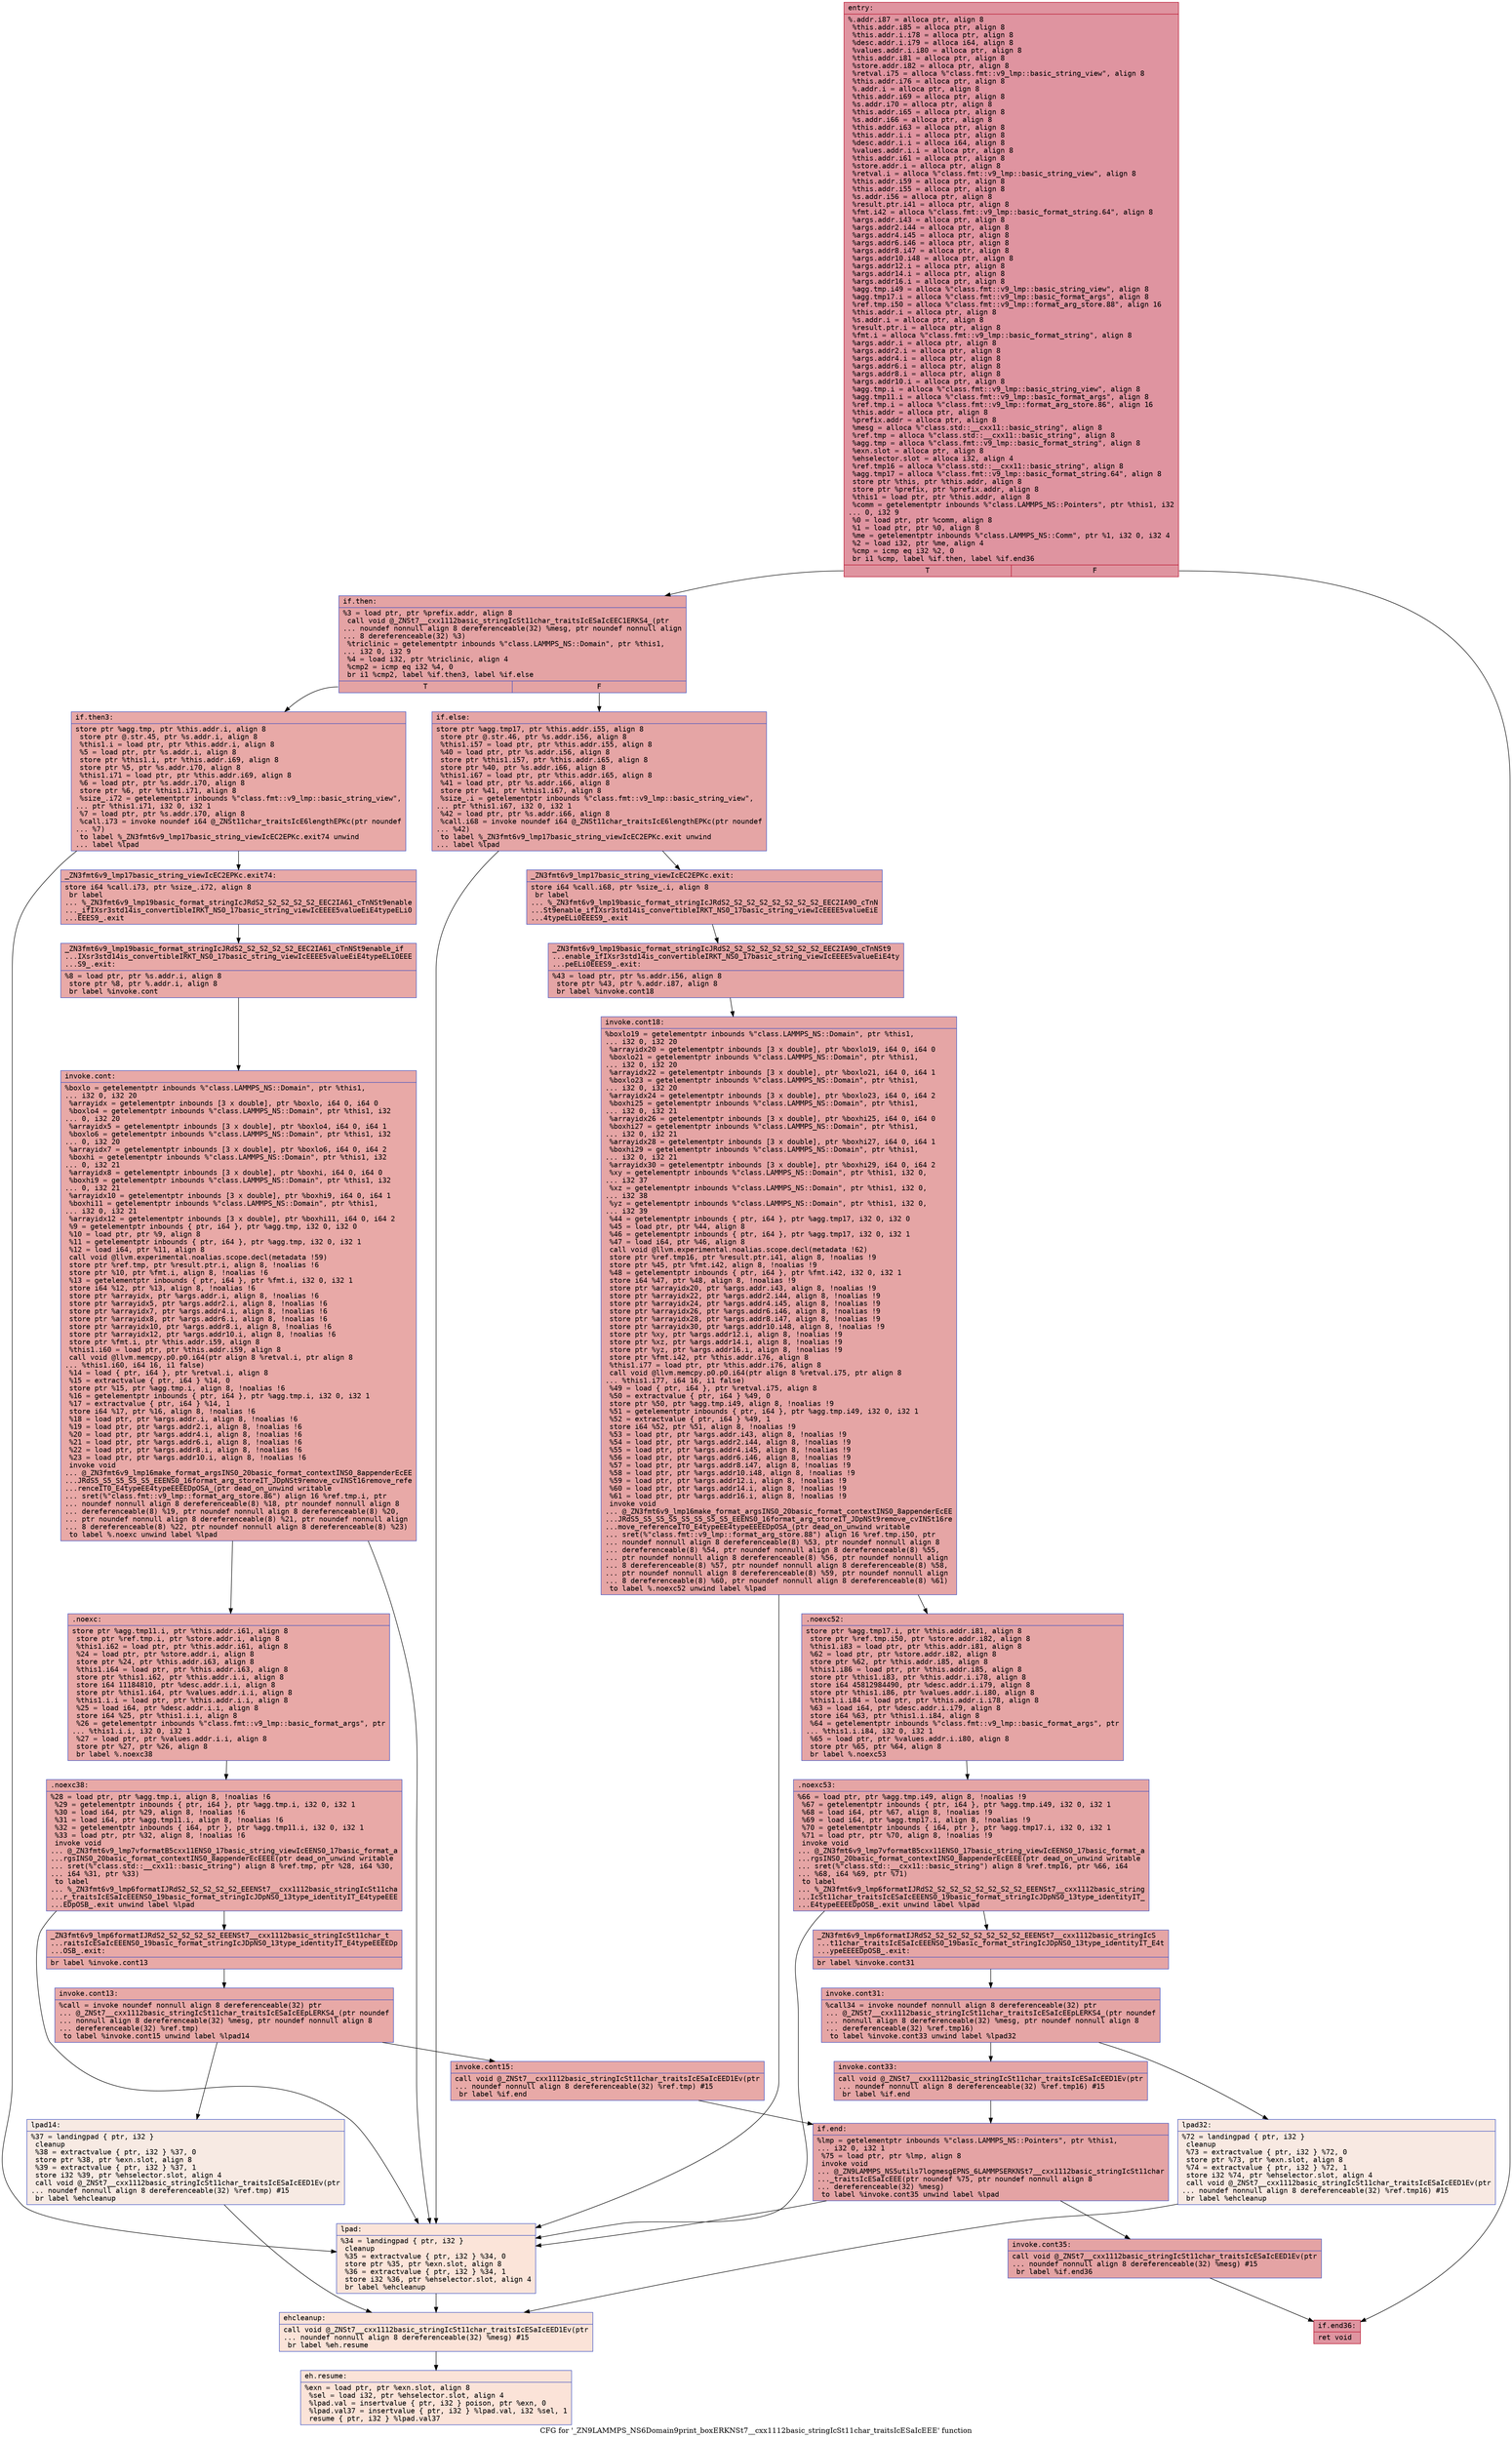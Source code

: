 digraph "CFG for '_ZN9LAMMPS_NS6Domain9print_boxERKNSt7__cxx1112basic_stringIcSt11char_traitsIcESaIcEEE' function" {
	label="CFG for '_ZN9LAMMPS_NS6Domain9print_boxERKNSt7__cxx1112basic_stringIcSt11char_traitsIcESaIcEEE' function";

	Node0x561837e251b0 [shape=record,color="#b70d28ff", style=filled, fillcolor="#b70d2870" fontname="Courier",label="{entry:\l|  %.addr.i87 = alloca ptr, align 8\l  %this.addr.i85 = alloca ptr, align 8\l  %this.addr.i.i78 = alloca ptr, align 8\l  %desc.addr.i.i79 = alloca i64, align 8\l  %values.addr.i.i80 = alloca ptr, align 8\l  %this.addr.i81 = alloca ptr, align 8\l  %store.addr.i82 = alloca ptr, align 8\l  %retval.i75 = alloca %\"class.fmt::v9_lmp::basic_string_view\", align 8\l  %this.addr.i76 = alloca ptr, align 8\l  %.addr.i = alloca ptr, align 8\l  %this.addr.i69 = alloca ptr, align 8\l  %s.addr.i70 = alloca ptr, align 8\l  %this.addr.i65 = alloca ptr, align 8\l  %s.addr.i66 = alloca ptr, align 8\l  %this.addr.i63 = alloca ptr, align 8\l  %this.addr.i.i = alloca ptr, align 8\l  %desc.addr.i.i = alloca i64, align 8\l  %values.addr.i.i = alloca ptr, align 8\l  %this.addr.i61 = alloca ptr, align 8\l  %store.addr.i = alloca ptr, align 8\l  %retval.i = alloca %\"class.fmt::v9_lmp::basic_string_view\", align 8\l  %this.addr.i59 = alloca ptr, align 8\l  %this.addr.i55 = alloca ptr, align 8\l  %s.addr.i56 = alloca ptr, align 8\l  %result.ptr.i41 = alloca ptr, align 8\l  %fmt.i42 = alloca %\"class.fmt::v9_lmp::basic_format_string.64\", align 8\l  %args.addr.i43 = alloca ptr, align 8\l  %args.addr2.i44 = alloca ptr, align 8\l  %args.addr4.i45 = alloca ptr, align 8\l  %args.addr6.i46 = alloca ptr, align 8\l  %args.addr8.i47 = alloca ptr, align 8\l  %args.addr10.i48 = alloca ptr, align 8\l  %args.addr12.i = alloca ptr, align 8\l  %args.addr14.i = alloca ptr, align 8\l  %args.addr16.i = alloca ptr, align 8\l  %agg.tmp.i49 = alloca %\"class.fmt::v9_lmp::basic_string_view\", align 8\l  %agg.tmp17.i = alloca %\"class.fmt::v9_lmp::basic_format_args\", align 8\l  %ref.tmp.i50 = alloca %\"class.fmt::v9_lmp::format_arg_store.88\", align 16\l  %this.addr.i = alloca ptr, align 8\l  %s.addr.i = alloca ptr, align 8\l  %result.ptr.i = alloca ptr, align 8\l  %fmt.i = alloca %\"class.fmt::v9_lmp::basic_format_string\", align 8\l  %args.addr.i = alloca ptr, align 8\l  %args.addr2.i = alloca ptr, align 8\l  %args.addr4.i = alloca ptr, align 8\l  %args.addr6.i = alloca ptr, align 8\l  %args.addr8.i = alloca ptr, align 8\l  %args.addr10.i = alloca ptr, align 8\l  %agg.tmp.i = alloca %\"class.fmt::v9_lmp::basic_string_view\", align 8\l  %agg.tmp11.i = alloca %\"class.fmt::v9_lmp::basic_format_args\", align 8\l  %ref.tmp.i = alloca %\"class.fmt::v9_lmp::format_arg_store.86\", align 16\l  %this.addr = alloca ptr, align 8\l  %prefix.addr = alloca ptr, align 8\l  %mesg = alloca %\"class.std::__cxx11::basic_string\", align 8\l  %ref.tmp = alloca %\"class.std::__cxx11::basic_string\", align 8\l  %agg.tmp = alloca %\"class.fmt::v9_lmp::basic_format_string\", align 8\l  %exn.slot = alloca ptr, align 8\l  %ehselector.slot = alloca i32, align 4\l  %ref.tmp16 = alloca %\"class.std::__cxx11::basic_string\", align 8\l  %agg.tmp17 = alloca %\"class.fmt::v9_lmp::basic_format_string.64\", align 8\l  store ptr %this, ptr %this.addr, align 8\l  store ptr %prefix, ptr %prefix.addr, align 8\l  %this1 = load ptr, ptr %this.addr, align 8\l  %comm = getelementptr inbounds %\"class.LAMMPS_NS::Pointers\", ptr %this1, i32\l... 0, i32 9\l  %0 = load ptr, ptr %comm, align 8\l  %1 = load ptr, ptr %0, align 8\l  %me = getelementptr inbounds %\"class.LAMMPS_NS::Comm\", ptr %1, i32 0, i32 4\l  %2 = load i32, ptr %me, align 4\l  %cmp = icmp eq i32 %2, 0\l  br i1 %cmp, label %if.then, label %if.end36\l|{<s0>T|<s1>F}}"];
	Node0x561837e251b0:s0 -> Node0x561837e28590[tooltip="entry -> if.then\nProbability 37.50%" ];
	Node0x561837e251b0:s1 -> Node0x561837e28600[tooltip="entry -> if.end36\nProbability 62.50%" ];
	Node0x561837e28590 [shape=record,color="#3d50c3ff", style=filled, fillcolor="#c32e3170" fontname="Courier",label="{if.then:\l|  %3 = load ptr, ptr %prefix.addr, align 8\l  call void @_ZNSt7__cxx1112basic_stringIcSt11char_traitsIcESaIcEEC1ERKS4_(ptr\l... noundef nonnull align 8 dereferenceable(32) %mesg, ptr noundef nonnull align\l... 8 dereferenceable(32) %3)\l  %triclinic = getelementptr inbounds %\"class.LAMMPS_NS::Domain\", ptr %this1,\l... i32 0, i32 9\l  %4 = load i32, ptr %triclinic, align 4\l  %cmp2 = icmp eq i32 %4, 0\l  br i1 %cmp2, label %if.then3, label %if.else\l|{<s0>T|<s1>F}}"];
	Node0x561837e28590:s0 -> Node0x561837e287b0[tooltip="if.then -> if.then3\nProbability 37.50%" ];
	Node0x561837e28590:s1 -> Node0x561837e28b50[tooltip="if.then -> if.else\nProbability 62.50%" ];
	Node0x561837e287b0 [shape=record,color="#3d50c3ff", style=filled, fillcolor="#ca3b3770" fontname="Courier",label="{if.then3:\l|  store ptr %agg.tmp, ptr %this.addr.i, align 8\l  store ptr @.str.45, ptr %s.addr.i, align 8\l  %this1.i = load ptr, ptr %this.addr.i, align 8\l  %5 = load ptr, ptr %s.addr.i, align 8\l  store ptr %this1.i, ptr %this.addr.i69, align 8\l  store ptr %5, ptr %s.addr.i70, align 8\l  %this1.i71 = load ptr, ptr %this.addr.i69, align 8\l  %6 = load ptr, ptr %s.addr.i70, align 8\l  store ptr %6, ptr %this1.i71, align 8\l  %size_.i72 = getelementptr inbounds %\"class.fmt::v9_lmp::basic_string_view\",\l... ptr %this1.i71, i32 0, i32 1\l  %7 = load ptr, ptr %s.addr.i70, align 8\l  %call.i73 = invoke noundef i64 @_ZNSt11char_traitsIcE6lengthEPKc(ptr noundef\l... %7)\l          to label %_ZN3fmt6v9_lmp17basic_string_viewIcEC2EPKc.exit74 unwind\l... label %lpad\l}"];
	Node0x561837e287b0 -> Node0x561837e293a0[tooltip="if.then3 -> _ZN3fmt6v9_lmp17basic_string_viewIcEC2EPKc.exit74\nProbability 100.00%" ];
	Node0x561837e287b0 -> Node0x561837e29480[tooltip="if.then3 -> lpad\nProbability 0.00%" ];
	Node0x561837e293a0 [shape=record,color="#3d50c3ff", style=filled, fillcolor="#ca3b3770" fontname="Courier",label="{_ZN3fmt6v9_lmp17basic_string_viewIcEC2EPKc.exit74:\l|  store i64 %call.i73, ptr %size_.i72, align 8\l  br label\l... %_ZN3fmt6v9_lmp19basic_format_stringIcJRdS2_S2_S2_S2_S2_EEC2IA61_cTnNSt9enable\l..._ifIXsr3std14is_convertibleIRKT_NS0_17basic_string_viewIcEEEE5valueEiE4typeELi0\l...EEES9_.exit\l}"];
	Node0x561837e293a0 -> Node0x561837e29720[tooltip="_ZN3fmt6v9_lmp17basic_string_viewIcEC2EPKc.exit74 -> _ZN3fmt6v9_lmp19basic_format_stringIcJRdS2_S2_S2_S2_S2_EEC2IA61_cTnNSt9enable_ifIXsr3std14is_convertibleIRKT_NS0_17basic_string_viewIcEEEE5valueEiE4typeELi0EEES9_.exit\nProbability 100.00%" ];
	Node0x561837e29720 [shape=record,color="#3d50c3ff", style=filled, fillcolor="#ca3b3770" fontname="Courier",label="{_ZN3fmt6v9_lmp19basic_format_stringIcJRdS2_S2_S2_S2_S2_EEC2IA61_cTnNSt9enable_if\l...IXsr3std14is_convertibleIRKT_NS0_17basic_string_viewIcEEEE5valueEiE4typeELi0EEE\l...S9_.exit:\l|  %8 = load ptr, ptr %s.addr.i, align 8\l  store ptr %8, ptr %.addr.i, align 8\l  br label %invoke.cont\l}"];
	Node0x561837e29720 -> Node0x561837e29ac0[tooltip="_ZN3fmt6v9_lmp19basic_format_stringIcJRdS2_S2_S2_S2_S2_EEC2IA61_cTnNSt9enable_ifIXsr3std14is_convertibleIRKT_NS0_17basic_string_viewIcEEEE5valueEiE4typeELi0EEES9_.exit -> invoke.cont\nProbability 100.00%" ];
	Node0x561837e29ac0 [shape=record,color="#3d50c3ff", style=filled, fillcolor="#ca3b3770" fontname="Courier",label="{invoke.cont:\l|  %boxlo = getelementptr inbounds %\"class.LAMMPS_NS::Domain\", ptr %this1,\l... i32 0, i32 20\l  %arrayidx = getelementptr inbounds [3 x double], ptr %boxlo, i64 0, i64 0\l  %boxlo4 = getelementptr inbounds %\"class.LAMMPS_NS::Domain\", ptr %this1, i32\l... 0, i32 20\l  %arrayidx5 = getelementptr inbounds [3 x double], ptr %boxlo4, i64 0, i64 1\l  %boxlo6 = getelementptr inbounds %\"class.LAMMPS_NS::Domain\", ptr %this1, i32\l... 0, i32 20\l  %arrayidx7 = getelementptr inbounds [3 x double], ptr %boxlo6, i64 0, i64 2\l  %boxhi = getelementptr inbounds %\"class.LAMMPS_NS::Domain\", ptr %this1, i32\l... 0, i32 21\l  %arrayidx8 = getelementptr inbounds [3 x double], ptr %boxhi, i64 0, i64 0\l  %boxhi9 = getelementptr inbounds %\"class.LAMMPS_NS::Domain\", ptr %this1, i32\l... 0, i32 21\l  %arrayidx10 = getelementptr inbounds [3 x double], ptr %boxhi9, i64 0, i64 1\l  %boxhi11 = getelementptr inbounds %\"class.LAMMPS_NS::Domain\", ptr %this1,\l... i32 0, i32 21\l  %arrayidx12 = getelementptr inbounds [3 x double], ptr %boxhi11, i64 0, i64 2\l  %9 = getelementptr inbounds \{ ptr, i64 \}, ptr %agg.tmp, i32 0, i32 0\l  %10 = load ptr, ptr %9, align 8\l  %11 = getelementptr inbounds \{ ptr, i64 \}, ptr %agg.tmp, i32 0, i32 1\l  %12 = load i64, ptr %11, align 8\l  call void @llvm.experimental.noalias.scope.decl(metadata !59)\l  store ptr %ref.tmp, ptr %result.ptr.i, align 8, !noalias !6\l  store ptr %10, ptr %fmt.i, align 8, !noalias !6\l  %13 = getelementptr inbounds \{ ptr, i64 \}, ptr %fmt.i, i32 0, i32 1\l  store i64 %12, ptr %13, align 8, !noalias !6\l  store ptr %arrayidx, ptr %args.addr.i, align 8, !noalias !6\l  store ptr %arrayidx5, ptr %args.addr2.i, align 8, !noalias !6\l  store ptr %arrayidx7, ptr %args.addr4.i, align 8, !noalias !6\l  store ptr %arrayidx8, ptr %args.addr6.i, align 8, !noalias !6\l  store ptr %arrayidx10, ptr %args.addr8.i, align 8, !noalias !6\l  store ptr %arrayidx12, ptr %args.addr10.i, align 8, !noalias !6\l  store ptr %fmt.i, ptr %this.addr.i59, align 8\l  %this1.i60 = load ptr, ptr %this.addr.i59, align 8\l  call void @llvm.memcpy.p0.p0.i64(ptr align 8 %retval.i, ptr align 8\l... %this1.i60, i64 16, i1 false)\l  %14 = load \{ ptr, i64 \}, ptr %retval.i, align 8\l  %15 = extractvalue \{ ptr, i64 \} %14, 0\l  store ptr %15, ptr %agg.tmp.i, align 8, !noalias !6\l  %16 = getelementptr inbounds \{ ptr, i64 \}, ptr %agg.tmp.i, i32 0, i32 1\l  %17 = extractvalue \{ ptr, i64 \} %14, 1\l  store i64 %17, ptr %16, align 8, !noalias !6\l  %18 = load ptr, ptr %args.addr.i, align 8, !noalias !6\l  %19 = load ptr, ptr %args.addr2.i, align 8, !noalias !6\l  %20 = load ptr, ptr %args.addr4.i, align 8, !noalias !6\l  %21 = load ptr, ptr %args.addr6.i, align 8, !noalias !6\l  %22 = load ptr, ptr %args.addr8.i, align 8, !noalias !6\l  %23 = load ptr, ptr %args.addr10.i, align 8, !noalias !6\l  invoke void\l... @_ZN3fmt6v9_lmp16make_format_argsINS0_20basic_format_contextINS0_8appenderEcEE\l...JRdS5_S5_S5_S5_S5_EEENS0_16format_arg_storeIT_JDpNSt9remove_cvINSt16remove_refe\l...renceIT0_E4typeEE4typeEEEEDpOSA_(ptr dead_on_unwind writable\l... sret(%\"class.fmt::v9_lmp::format_arg_store.86\") align 16 %ref.tmp.i, ptr\l... noundef nonnull align 8 dereferenceable(8) %18, ptr noundef nonnull align 8\l... dereferenceable(8) %19, ptr noundef nonnull align 8 dereferenceable(8) %20,\l... ptr noundef nonnull align 8 dereferenceable(8) %21, ptr noundef nonnull align\l... 8 dereferenceable(8) %22, ptr noundef nonnull align 8 dereferenceable(8) %23)\l          to label %.noexc unwind label %lpad\l}"];
	Node0x561837e29ac0 -> Node0x561837e2c040[tooltip="invoke.cont -> .noexc\nProbability 100.00%" ];
	Node0x561837e29ac0 -> Node0x561837e29480[tooltip="invoke.cont -> lpad\nProbability 0.00%" ];
	Node0x561837e2c040 [shape=record,color="#3d50c3ff", style=filled, fillcolor="#ca3b3770" fontname="Courier",label="{.noexc:\l|  store ptr %agg.tmp11.i, ptr %this.addr.i61, align 8\l  store ptr %ref.tmp.i, ptr %store.addr.i, align 8\l  %this1.i62 = load ptr, ptr %this.addr.i61, align 8\l  %24 = load ptr, ptr %store.addr.i, align 8\l  store ptr %24, ptr %this.addr.i63, align 8\l  %this1.i64 = load ptr, ptr %this.addr.i63, align 8\l  store ptr %this1.i62, ptr %this.addr.i.i, align 8\l  store i64 11184810, ptr %desc.addr.i.i, align 8\l  store ptr %this1.i64, ptr %values.addr.i.i, align 8\l  %this1.i.i = load ptr, ptr %this.addr.i.i, align 8\l  %25 = load i64, ptr %desc.addr.i.i, align 8\l  store i64 %25, ptr %this1.i.i, align 8\l  %26 = getelementptr inbounds %\"class.fmt::v9_lmp::basic_format_args\", ptr\l... %this1.i.i, i32 0, i32 1\l  %27 = load ptr, ptr %values.addr.i.i, align 8\l  store ptr %27, ptr %26, align 8\l  br label %.noexc38\l}"];
	Node0x561837e2c040 -> Node0x561837e2d250[tooltip=".noexc -> .noexc38\nProbability 100.00%" ];
	Node0x561837e2d250 [shape=record,color="#3d50c3ff", style=filled, fillcolor="#ca3b3770" fontname="Courier",label="{.noexc38:\l|  %28 = load ptr, ptr %agg.tmp.i, align 8, !noalias !6\l  %29 = getelementptr inbounds \{ ptr, i64 \}, ptr %agg.tmp.i, i32 0, i32 1\l  %30 = load i64, ptr %29, align 8, !noalias !6\l  %31 = load i64, ptr %agg.tmp11.i, align 8, !noalias !6\l  %32 = getelementptr inbounds \{ i64, ptr \}, ptr %agg.tmp11.i, i32 0, i32 1\l  %33 = load ptr, ptr %32, align 8, !noalias !6\l  invoke void\l... @_ZN3fmt6v9_lmp7vformatB5cxx11ENS0_17basic_string_viewIcEENS0_17basic_format_a\l...rgsINS0_20basic_format_contextINS0_8appenderEcEEEE(ptr dead_on_unwind writable\l... sret(%\"class.std::__cxx11::basic_string\") align 8 %ref.tmp, ptr %28, i64 %30,\l... i64 %31, ptr %33)\l          to label\l... %_ZN3fmt6v9_lmp6formatIJRdS2_S2_S2_S2_S2_EEENSt7__cxx1112basic_stringIcSt11cha\l...r_traitsIcESaIcEEENS0_19basic_format_stringIcJDpNS0_13type_identityIT_E4typeEEE\l...EDpOSB_.exit unwind label %lpad\l}"];
	Node0x561837e2d250 -> Node0x561837e2d750[tooltip=".noexc38 -> _ZN3fmt6v9_lmp6formatIJRdS2_S2_S2_S2_S2_EEENSt7__cxx1112basic_stringIcSt11char_traitsIcESaIcEEENS0_19basic_format_stringIcJDpNS0_13type_identityIT_E4typeEEEEDpOSB_.exit\nProbability 100.00%" ];
	Node0x561837e2d250 -> Node0x561837e29480[tooltip=".noexc38 -> lpad\nProbability 0.00%" ];
	Node0x561837e2d750 [shape=record,color="#3d50c3ff", style=filled, fillcolor="#ca3b3770" fontname="Courier",label="{_ZN3fmt6v9_lmp6formatIJRdS2_S2_S2_S2_S2_EEENSt7__cxx1112basic_stringIcSt11char_t\l...raitsIcESaIcEEENS0_19basic_format_stringIcJDpNS0_13type_identityIT_E4typeEEEEDp\l...OSB_.exit:\l|  br label %invoke.cont13\l}"];
	Node0x561837e2d750 -> Node0x561837e2dc40[tooltip="_ZN3fmt6v9_lmp6formatIJRdS2_S2_S2_S2_S2_EEENSt7__cxx1112basic_stringIcSt11char_traitsIcESaIcEEENS0_19basic_format_stringIcJDpNS0_13type_identityIT_E4typeEEEEDpOSB_.exit -> invoke.cont13\nProbability 100.00%" ];
	Node0x561837e2dc40 [shape=record,color="#3d50c3ff", style=filled, fillcolor="#ca3b3770" fontname="Courier",label="{invoke.cont13:\l|  %call = invoke noundef nonnull align 8 dereferenceable(32) ptr\l... @_ZNSt7__cxx1112basic_stringIcSt11char_traitsIcESaIcEEpLERKS4_(ptr noundef\l... nonnull align 8 dereferenceable(32) %mesg, ptr noundef nonnull align 8\l... dereferenceable(32) %ref.tmp)\l          to label %invoke.cont15 unwind label %lpad14\l}"];
	Node0x561837e2dc40 -> Node0x561837e2dd50[tooltip="invoke.cont13 -> invoke.cont15\nProbability 100.00%" ];
	Node0x561837e2dc40 -> Node0x561837e2ddd0[tooltip="invoke.cont13 -> lpad14\nProbability 0.00%" ];
	Node0x561837e2dd50 [shape=record,color="#3d50c3ff", style=filled, fillcolor="#ca3b3770" fontname="Courier",label="{invoke.cont15:\l|  call void @_ZNSt7__cxx1112basic_stringIcSt11char_traitsIcESaIcEED1Ev(ptr\l... noundef nonnull align 8 dereferenceable(32) %ref.tmp) #15\l  br label %if.end\l}"];
	Node0x561837e2dd50 -> Node0x561837e2dd00[tooltip="invoke.cont15 -> if.end\nProbability 100.00%" ];
	Node0x561837e29480 [shape=record,color="#3d50c3ff", style=filled, fillcolor="#f5c1a970" fontname="Courier",label="{lpad:\l|  %34 = landingpad \{ ptr, i32 \}\l          cleanup\l  %35 = extractvalue \{ ptr, i32 \} %34, 0\l  store ptr %35, ptr %exn.slot, align 8\l  %36 = extractvalue \{ ptr, i32 \} %34, 1\l  store i32 %36, ptr %ehselector.slot, align 4\l  br label %ehcleanup\l}"];
	Node0x561837e29480 -> Node0x561837e2e4c0[tooltip="lpad -> ehcleanup\nProbability 100.00%" ];
	Node0x561837e2ddd0 [shape=record,color="#3d50c3ff", style=filled, fillcolor="#eed0c070" fontname="Courier",label="{lpad14:\l|  %37 = landingpad \{ ptr, i32 \}\l          cleanup\l  %38 = extractvalue \{ ptr, i32 \} %37, 0\l  store ptr %38, ptr %exn.slot, align 8\l  %39 = extractvalue \{ ptr, i32 \} %37, 1\l  store i32 %39, ptr %ehselector.slot, align 4\l  call void @_ZNSt7__cxx1112basic_stringIcSt11char_traitsIcESaIcEED1Ev(ptr\l... noundef nonnull align 8 dereferenceable(32) %ref.tmp) #15\l  br label %ehcleanup\l}"];
	Node0x561837e2ddd0 -> Node0x561837e2e4c0[tooltip="lpad14 -> ehcleanup\nProbability 100.00%" ];
	Node0x561837e28b50 [shape=record,color="#3d50c3ff", style=filled, fillcolor="#c5333470" fontname="Courier",label="{if.else:\l|  store ptr %agg.tmp17, ptr %this.addr.i55, align 8\l  store ptr @.str.46, ptr %s.addr.i56, align 8\l  %this1.i57 = load ptr, ptr %this.addr.i55, align 8\l  %40 = load ptr, ptr %s.addr.i56, align 8\l  store ptr %this1.i57, ptr %this.addr.i65, align 8\l  store ptr %40, ptr %s.addr.i66, align 8\l  %this1.i67 = load ptr, ptr %this.addr.i65, align 8\l  %41 = load ptr, ptr %s.addr.i66, align 8\l  store ptr %41, ptr %this1.i67, align 8\l  %size_.i = getelementptr inbounds %\"class.fmt::v9_lmp::basic_string_view\",\l... ptr %this1.i67, i32 0, i32 1\l  %42 = load ptr, ptr %s.addr.i66, align 8\l  %call.i68 = invoke noundef i64 @_ZNSt11char_traitsIcE6lengthEPKc(ptr noundef\l... %42)\l          to label %_ZN3fmt6v9_lmp17basic_string_viewIcEC2EPKc.exit unwind\l... label %lpad\l}"];
	Node0x561837e28b50 -> Node0x561837e2e890[tooltip="if.else -> _ZN3fmt6v9_lmp17basic_string_viewIcEC2EPKc.exit\nProbability 100.00%" ];
	Node0x561837e28b50 -> Node0x561837e29480[tooltip="if.else -> lpad\nProbability 0.00%" ];
	Node0x561837e2e890 [shape=record,color="#3d50c3ff", style=filled, fillcolor="#c5333470" fontname="Courier",label="{_ZN3fmt6v9_lmp17basic_string_viewIcEC2EPKc.exit:\l|  store i64 %call.i68, ptr %size_.i, align 8\l  br label\l... %_ZN3fmt6v9_lmp19basic_format_stringIcJRdS2_S2_S2_S2_S2_S2_S2_S2_EEC2IA90_cTnN\l...St9enable_ifIXsr3std14is_convertibleIRKT_NS0_17basic_string_viewIcEEEE5valueEiE\l...4typeELi0EEES9_.exit\l}"];
	Node0x561837e2e890 -> Node0x561837e2f2d0[tooltip="_ZN3fmt6v9_lmp17basic_string_viewIcEC2EPKc.exit -> _ZN3fmt6v9_lmp19basic_format_stringIcJRdS2_S2_S2_S2_S2_S2_S2_S2_EEC2IA90_cTnNSt9enable_ifIXsr3std14is_convertibleIRKT_NS0_17basic_string_viewIcEEEE5valueEiE4typeELi0EEES9_.exit\nProbability 100.00%" ];
	Node0x561837e2f2d0 [shape=record,color="#3d50c3ff", style=filled, fillcolor="#c5333470" fontname="Courier",label="{_ZN3fmt6v9_lmp19basic_format_stringIcJRdS2_S2_S2_S2_S2_S2_S2_S2_EEC2IA90_cTnNSt9\l...enable_ifIXsr3std14is_convertibleIRKT_NS0_17basic_string_viewIcEEEE5valueEiE4ty\l...peELi0EEES9_.exit:\l|  %43 = load ptr, ptr %s.addr.i56, align 8\l  store ptr %43, ptr %.addr.i87, align 8\l  br label %invoke.cont18\l}"];
	Node0x561837e2f2d0 -> Node0x561837e2f640[tooltip="_ZN3fmt6v9_lmp19basic_format_stringIcJRdS2_S2_S2_S2_S2_S2_S2_S2_EEC2IA90_cTnNSt9enable_ifIXsr3std14is_convertibleIRKT_NS0_17basic_string_viewIcEEEE5valueEiE4typeELi0EEES9_.exit -> invoke.cont18\nProbability 100.00%" ];
	Node0x561837e2f640 [shape=record,color="#3d50c3ff", style=filled, fillcolor="#c5333470" fontname="Courier",label="{invoke.cont18:\l|  %boxlo19 = getelementptr inbounds %\"class.LAMMPS_NS::Domain\", ptr %this1,\l... i32 0, i32 20\l  %arrayidx20 = getelementptr inbounds [3 x double], ptr %boxlo19, i64 0, i64 0\l  %boxlo21 = getelementptr inbounds %\"class.LAMMPS_NS::Domain\", ptr %this1,\l... i32 0, i32 20\l  %arrayidx22 = getelementptr inbounds [3 x double], ptr %boxlo21, i64 0, i64 1\l  %boxlo23 = getelementptr inbounds %\"class.LAMMPS_NS::Domain\", ptr %this1,\l... i32 0, i32 20\l  %arrayidx24 = getelementptr inbounds [3 x double], ptr %boxlo23, i64 0, i64 2\l  %boxhi25 = getelementptr inbounds %\"class.LAMMPS_NS::Domain\", ptr %this1,\l... i32 0, i32 21\l  %arrayidx26 = getelementptr inbounds [3 x double], ptr %boxhi25, i64 0, i64 0\l  %boxhi27 = getelementptr inbounds %\"class.LAMMPS_NS::Domain\", ptr %this1,\l... i32 0, i32 21\l  %arrayidx28 = getelementptr inbounds [3 x double], ptr %boxhi27, i64 0, i64 1\l  %boxhi29 = getelementptr inbounds %\"class.LAMMPS_NS::Domain\", ptr %this1,\l... i32 0, i32 21\l  %arrayidx30 = getelementptr inbounds [3 x double], ptr %boxhi29, i64 0, i64 2\l  %xy = getelementptr inbounds %\"class.LAMMPS_NS::Domain\", ptr %this1, i32 0,\l... i32 37\l  %xz = getelementptr inbounds %\"class.LAMMPS_NS::Domain\", ptr %this1, i32 0,\l... i32 38\l  %yz = getelementptr inbounds %\"class.LAMMPS_NS::Domain\", ptr %this1, i32 0,\l... i32 39\l  %44 = getelementptr inbounds \{ ptr, i64 \}, ptr %agg.tmp17, i32 0, i32 0\l  %45 = load ptr, ptr %44, align 8\l  %46 = getelementptr inbounds \{ ptr, i64 \}, ptr %agg.tmp17, i32 0, i32 1\l  %47 = load i64, ptr %46, align 8\l  call void @llvm.experimental.noalias.scope.decl(metadata !62)\l  store ptr %ref.tmp16, ptr %result.ptr.i41, align 8, !noalias !9\l  store ptr %45, ptr %fmt.i42, align 8, !noalias !9\l  %48 = getelementptr inbounds \{ ptr, i64 \}, ptr %fmt.i42, i32 0, i32 1\l  store i64 %47, ptr %48, align 8, !noalias !9\l  store ptr %arrayidx20, ptr %args.addr.i43, align 8, !noalias !9\l  store ptr %arrayidx22, ptr %args.addr2.i44, align 8, !noalias !9\l  store ptr %arrayidx24, ptr %args.addr4.i45, align 8, !noalias !9\l  store ptr %arrayidx26, ptr %args.addr6.i46, align 8, !noalias !9\l  store ptr %arrayidx28, ptr %args.addr8.i47, align 8, !noalias !9\l  store ptr %arrayidx30, ptr %args.addr10.i48, align 8, !noalias !9\l  store ptr %xy, ptr %args.addr12.i, align 8, !noalias !9\l  store ptr %xz, ptr %args.addr14.i, align 8, !noalias !9\l  store ptr %yz, ptr %args.addr16.i, align 8, !noalias !9\l  store ptr %fmt.i42, ptr %this.addr.i76, align 8\l  %this1.i77 = load ptr, ptr %this.addr.i76, align 8\l  call void @llvm.memcpy.p0.p0.i64(ptr align 8 %retval.i75, ptr align 8\l... %this1.i77, i64 16, i1 false)\l  %49 = load \{ ptr, i64 \}, ptr %retval.i75, align 8\l  %50 = extractvalue \{ ptr, i64 \} %49, 0\l  store ptr %50, ptr %agg.tmp.i49, align 8, !noalias !9\l  %51 = getelementptr inbounds \{ ptr, i64 \}, ptr %agg.tmp.i49, i32 0, i32 1\l  %52 = extractvalue \{ ptr, i64 \} %49, 1\l  store i64 %52, ptr %51, align 8, !noalias !9\l  %53 = load ptr, ptr %args.addr.i43, align 8, !noalias !9\l  %54 = load ptr, ptr %args.addr2.i44, align 8, !noalias !9\l  %55 = load ptr, ptr %args.addr4.i45, align 8, !noalias !9\l  %56 = load ptr, ptr %args.addr6.i46, align 8, !noalias !9\l  %57 = load ptr, ptr %args.addr8.i47, align 8, !noalias !9\l  %58 = load ptr, ptr %args.addr10.i48, align 8, !noalias !9\l  %59 = load ptr, ptr %args.addr12.i, align 8, !noalias !9\l  %60 = load ptr, ptr %args.addr14.i, align 8, !noalias !9\l  %61 = load ptr, ptr %args.addr16.i, align 8, !noalias !9\l  invoke void\l... @_ZN3fmt6v9_lmp16make_format_argsINS0_20basic_format_contextINS0_8appenderEcEE\l...JRdS5_S5_S5_S5_S5_S5_S5_S5_EEENS0_16format_arg_storeIT_JDpNSt9remove_cvINSt16re\l...move_referenceIT0_E4typeEE4typeEEEEDpOSA_(ptr dead_on_unwind writable\l... sret(%\"class.fmt::v9_lmp::format_arg_store.88\") align 16 %ref.tmp.i50, ptr\l... noundef nonnull align 8 dereferenceable(8) %53, ptr noundef nonnull align 8\l... dereferenceable(8) %54, ptr noundef nonnull align 8 dereferenceable(8) %55,\l... ptr noundef nonnull align 8 dereferenceable(8) %56, ptr noundef nonnull align\l... 8 dereferenceable(8) %57, ptr noundef nonnull align 8 dereferenceable(8) %58,\l... ptr noundef nonnull align 8 dereferenceable(8) %59, ptr noundef nonnull align\l... 8 dereferenceable(8) %60, ptr noundef nonnull align 8 dereferenceable(8) %61)\l          to label %.noexc52 unwind label %lpad\l}"];
	Node0x561837e2f640 -> Node0x561837d9cbe0[tooltip="invoke.cont18 -> .noexc52\nProbability 100.00%" ];
	Node0x561837e2f640 -> Node0x561837e29480[tooltip="invoke.cont18 -> lpad\nProbability 0.00%" ];
	Node0x561837d9cbe0 [shape=record,color="#3d50c3ff", style=filled, fillcolor="#c5333470" fontname="Courier",label="{.noexc52:\l|  store ptr %agg.tmp17.i, ptr %this.addr.i81, align 8\l  store ptr %ref.tmp.i50, ptr %store.addr.i82, align 8\l  %this1.i83 = load ptr, ptr %this.addr.i81, align 8\l  %62 = load ptr, ptr %store.addr.i82, align 8\l  store ptr %62, ptr %this.addr.i85, align 8\l  %this1.i86 = load ptr, ptr %this.addr.i85, align 8\l  store ptr %this1.i83, ptr %this.addr.i.i78, align 8\l  store i64 45812984490, ptr %desc.addr.i.i79, align 8\l  store ptr %this1.i86, ptr %values.addr.i.i80, align 8\l  %this1.i.i84 = load ptr, ptr %this.addr.i.i78, align 8\l  %63 = load i64, ptr %desc.addr.i.i79, align 8\l  store i64 %63, ptr %this1.i.i84, align 8\l  %64 = getelementptr inbounds %\"class.fmt::v9_lmp::basic_format_args\", ptr\l... %this1.i.i84, i32 0, i32 1\l  %65 = load ptr, ptr %values.addr.i.i80, align 8\l  store ptr %65, ptr %64, align 8\l  br label %.noexc53\l}"];
	Node0x561837d9cbe0 -> Node0x561837d9dbf0[tooltip=".noexc52 -> .noexc53\nProbability 100.00%" ];
	Node0x561837d9dbf0 [shape=record,color="#3d50c3ff", style=filled, fillcolor="#c5333470" fontname="Courier",label="{.noexc53:\l|  %66 = load ptr, ptr %agg.tmp.i49, align 8, !noalias !9\l  %67 = getelementptr inbounds \{ ptr, i64 \}, ptr %agg.tmp.i49, i32 0, i32 1\l  %68 = load i64, ptr %67, align 8, !noalias !9\l  %69 = load i64, ptr %agg.tmp17.i, align 8, !noalias !9\l  %70 = getelementptr inbounds \{ i64, ptr \}, ptr %agg.tmp17.i, i32 0, i32 1\l  %71 = load ptr, ptr %70, align 8, !noalias !9\l  invoke void\l... @_ZN3fmt6v9_lmp7vformatB5cxx11ENS0_17basic_string_viewIcEENS0_17basic_format_a\l...rgsINS0_20basic_format_contextINS0_8appenderEcEEEE(ptr dead_on_unwind writable\l... sret(%\"class.std::__cxx11::basic_string\") align 8 %ref.tmp16, ptr %66, i64\l... %68, i64 %69, ptr %71)\l          to label\l... %_ZN3fmt6v9_lmp6formatIJRdS2_S2_S2_S2_S2_S2_S2_S2_EEENSt7__cxx1112basic_string\l...IcSt11char_traitsIcESaIcEEENS0_19basic_format_stringIcJDpNS0_13type_identityIT_\l...E4typeEEEEDpOSB_.exit unwind label %lpad\l}"];
	Node0x561837d9dbf0 -> Node0x561837e35220[tooltip=".noexc53 -> _ZN3fmt6v9_lmp6formatIJRdS2_S2_S2_S2_S2_S2_S2_S2_EEENSt7__cxx1112basic_stringIcSt11char_traitsIcESaIcEEENS0_19basic_format_stringIcJDpNS0_13type_identityIT_E4typeEEEEDpOSB_.exit\nProbability 100.00%" ];
	Node0x561837d9dbf0 -> Node0x561837e29480[tooltip=".noexc53 -> lpad\nProbability 0.00%" ];
	Node0x561837e35220 [shape=record,color="#3d50c3ff", style=filled, fillcolor="#c5333470" fontname="Courier",label="{_ZN3fmt6v9_lmp6formatIJRdS2_S2_S2_S2_S2_S2_S2_S2_EEENSt7__cxx1112basic_stringIcS\l...t11char_traitsIcESaIcEEENS0_19basic_format_stringIcJDpNS0_13type_identityIT_E4t\l...ypeEEEEDpOSB_.exit:\l|  br label %invoke.cont31\l}"];
	Node0x561837e35220 -> Node0x561837e355a0[tooltip="_ZN3fmt6v9_lmp6formatIJRdS2_S2_S2_S2_S2_S2_S2_S2_EEENSt7__cxx1112basic_stringIcSt11char_traitsIcESaIcEEENS0_19basic_format_stringIcJDpNS0_13type_identityIT_E4typeEEEEDpOSB_.exit -> invoke.cont31\nProbability 100.00%" ];
	Node0x561837e355a0 [shape=record,color="#3d50c3ff", style=filled, fillcolor="#c5333470" fontname="Courier",label="{invoke.cont31:\l|  %call34 = invoke noundef nonnull align 8 dereferenceable(32) ptr\l... @_ZNSt7__cxx1112basic_stringIcSt11char_traitsIcESaIcEEpLERKS4_(ptr noundef\l... nonnull align 8 dereferenceable(32) %mesg, ptr noundef nonnull align 8\l... dereferenceable(32) %ref.tmp16)\l          to label %invoke.cont33 unwind label %lpad32\l}"];
	Node0x561837e355a0 -> Node0x561837e356b0[tooltip="invoke.cont31 -> invoke.cont33\nProbability 100.00%" ];
	Node0x561837e355a0 -> Node0x561837e35700[tooltip="invoke.cont31 -> lpad32\nProbability 0.00%" ];
	Node0x561837e356b0 [shape=record,color="#3d50c3ff", style=filled, fillcolor="#c5333470" fontname="Courier",label="{invoke.cont33:\l|  call void @_ZNSt7__cxx1112basic_stringIcSt11char_traitsIcESaIcEED1Ev(ptr\l... noundef nonnull align 8 dereferenceable(32) %ref.tmp16) #15\l  br label %if.end\l}"];
	Node0x561837e356b0 -> Node0x561837e2dd00[tooltip="invoke.cont33 -> if.end\nProbability 100.00%" ];
	Node0x561837e35700 [shape=record,color="#3d50c3ff", style=filled, fillcolor="#efcebd70" fontname="Courier",label="{lpad32:\l|  %72 = landingpad \{ ptr, i32 \}\l          cleanup\l  %73 = extractvalue \{ ptr, i32 \} %72, 0\l  store ptr %73, ptr %exn.slot, align 8\l  %74 = extractvalue \{ ptr, i32 \} %72, 1\l  store i32 %74, ptr %ehselector.slot, align 4\l  call void @_ZNSt7__cxx1112basic_stringIcSt11char_traitsIcESaIcEED1Ev(ptr\l... noundef nonnull align 8 dereferenceable(32) %ref.tmp16) #15\l  br label %ehcleanup\l}"];
	Node0x561837e35700 -> Node0x561837e2e4c0[tooltip="lpad32 -> ehcleanup\nProbability 100.00%" ];
	Node0x561837e2dd00 [shape=record,color="#3d50c3ff", style=filled, fillcolor="#c32e3170" fontname="Courier",label="{if.end:\l|  %lmp = getelementptr inbounds %\"class.LAMMPS_NS::Pointers\", ptr %this1,\l... i32 0, i32 1\l  %75 = load ptr, ptr %lmp, align 8\l  invoke void\l... @_ZN9LAMMPS_NS5utils7logmesgEPNS_6LAMMPSERKNSt7__cxx1112basic_stringIcSt11char\l..._traitsIcESaIcEEE(ptr noundef %75, ptr noundef nonnull align 8\l... dereferenceable(32) %mesg)\l          to label %invoke.cont35 unwind label %lpad\l}"];
	Node0x561837e2dd00 -> Node0x561837e35660[tooltip="if.end -> invoke.cont35\nProbability 100.00%" ];
	Node0x561837e2dd00 -> Node0x561837e29480[tooltip="if.end -> lpad\nProbability 0.00%" ];
	Node0x561837e35660 [shape=record,color="#3d50c3ff", style=filled, fillcolor="#c32e3170" fontname="Courier",label="{invoke.cont35:\l|  call void @_ZNSt7__cxx1112basic_stringIcSt11char_traitsIcESaIcEED1Ev(ptr\l... noundef nonnull align 8 dereferenceable(32) %mesg) #15\l  br label %if.end36\l}"];
	Node0x561837e35660 -> Node0x561837e28600[tooltip="invoke.cont35 -> if.end36\nProbability 100.00%" ];
	Node0x561837e2e4c0 [shape=record,color="#3d50c3ff", style=filled, fillcolor="#f6bfa670" fontname="Courier",label="{ehcleanup:\l|  call void @_ZNSt7__cxx1112basic_stringIcSt11char_traitsIcESaIcEED1Ev(ptr\l... noundef nonnull align 8 dereferenceable(32) %mesg) #15\l  br label %eh.resume\l}"];
	Node0x561837e2e4c0 -> Node0x561837e37130[tooltip="ehcleanup -> eh.resume\nProbability 100.00%" ];
	Node0x561837e28600 [shape=record,color="#b70d28ff", style=filled, fillcolor="#b70d2870" fontname="Courier",label="{if.end36:\l|  ret void\l}"];
	Node0x561837e37130 [shape=record,color="#3d50c3ff", style=filled, fillcolor="#f6bfa670" fontname="Courier",label="{eh.resume:\l|  %exn = load ptr, ptr %exn.slot, align 8\l  %sel = load i32, ptr %ehselector.slot, align 4\l  %lpad.val = insertvalue \{ ptr, i32 \} poison, ptr %exn, 0\l  %lpad.val37 = insertvalue \{ ptr, i32 \} %lpad.val, i32 %sel, 1\l  resume \{ ptr, i32 \} %lpad.val37\l}"];
}
